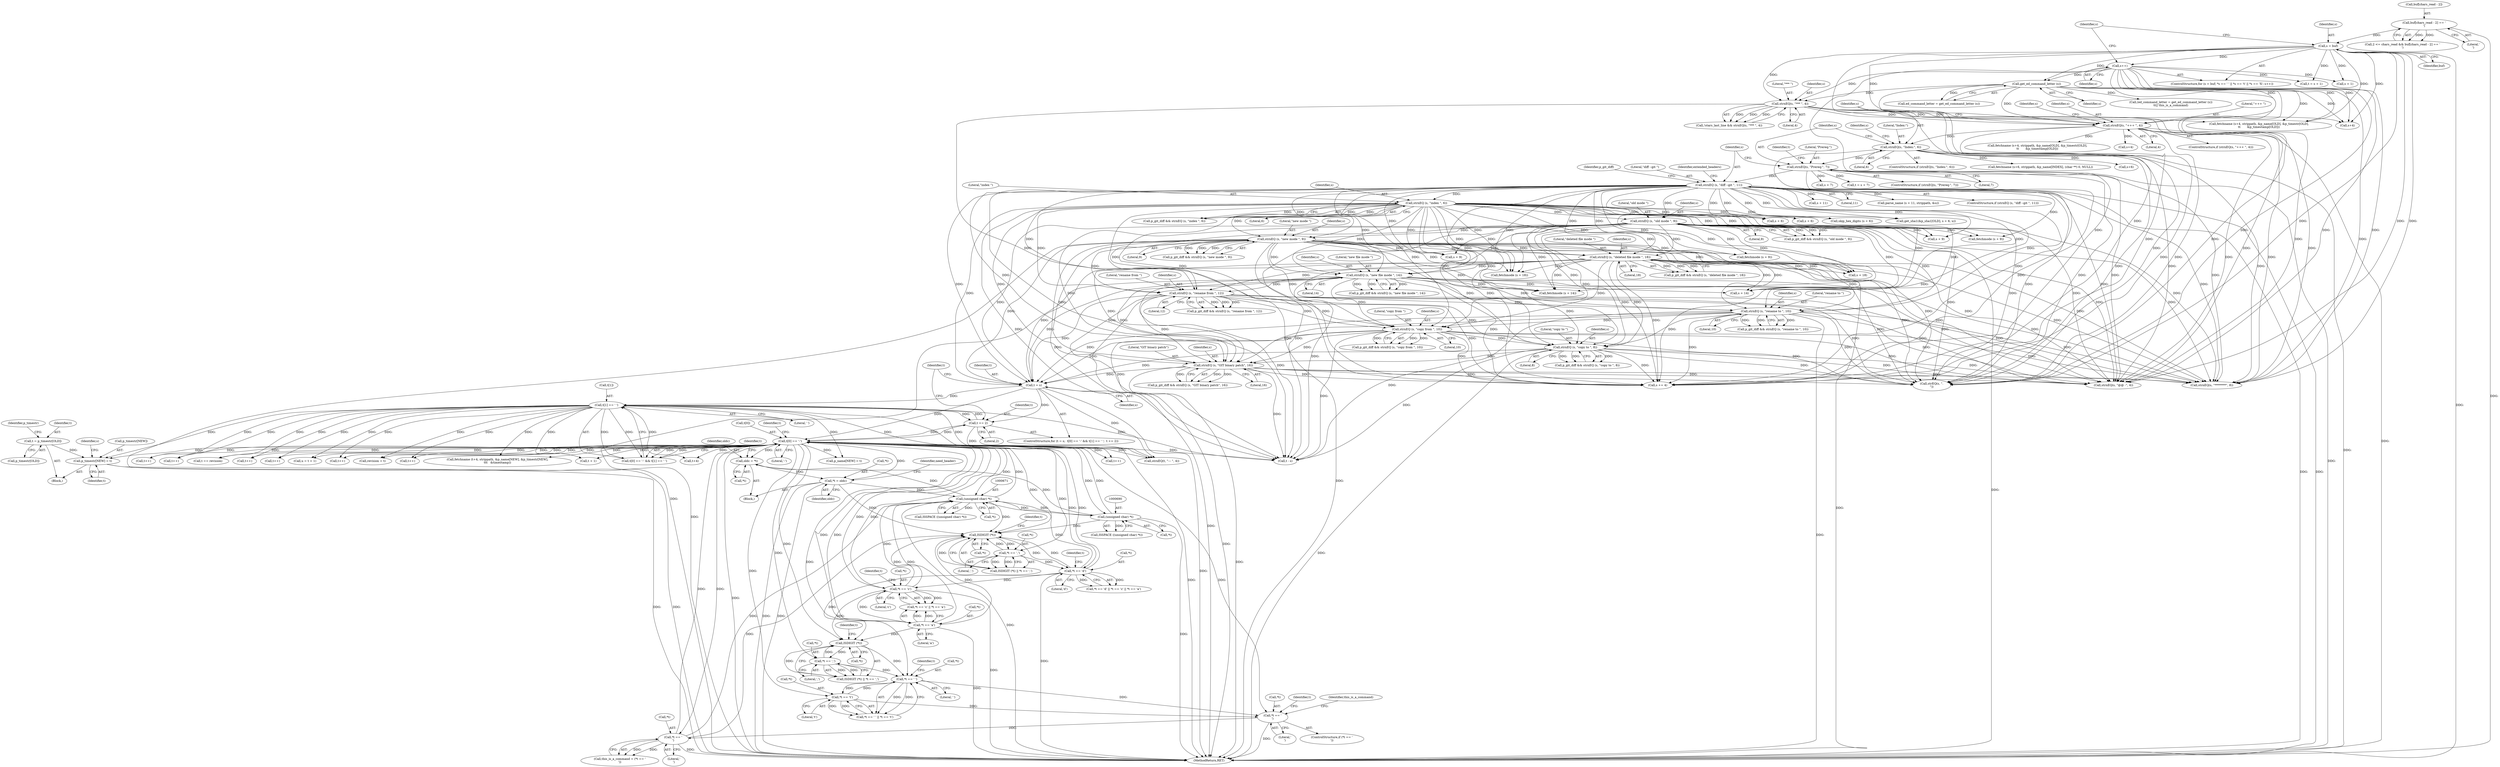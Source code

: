 digraph "0_savannah_17953b5893f7c9835f0dd2a704ba04e0371d2cbd_0@array" {
"1001288" [label="(Call,p_timestr[NEW] = t)"];
"1001276" [label="(Call,t = p_timestr[OLD])"];
"1001135" [label="(Call,t[1] == ' ')"];
"1001126" [label="(Call,t = s)"];
"1001074" [label="(Call,strnEQ (s, \"copy from \", 10))"];
"1001040" [label="(Call,strnEQ (s, \"rename from \", 12))"];
"1000747" [label="(Call,strnEQ (s, \"diff --git \", 11))"];
"1000658" [label="(Call,strnEQ(s, \"Prereq:\", 7))"];
"1000632" [label="(Call,strnEQ(s, \"Index:\", 6))"];
"1000602" [label="(Call,strnEQ(s, \"+++ \", 4))"];
"1000552" [label="(Call,get_ed_command_letter (s))"];
"1000448" [label="(Call,s++)"];
"1000431" [label="(Call,s = buf)"];
"1000423" [label="(Call,buf[chars_read - 2] == '\r')"];
"1000575" [label="(Call,strnEQ(s, \"*** \", 4))"];
"1000849" [label="(Call,strnEQ (s, \"index \", 6))"];
"1001015" [label="(Call,strnEQ (s, \"new file mode \", 14))"];
"1000990" [label="(Call,strnEQ (s, \"deleted file mode \", 18))"];
"1000970" [label="(Call,strnEQ (s, \"new mode \", 9))"];
"1000950" [label="(Call,strnEQ (s, \"old mode \", 9))"];
"1001057" [label="(Call,strnEQ (s, \"rename to \", 10))"];
"1001091" [label="(Call,strnEQ (s, \"copy to \", 8))"];
"1001108" [label="(Call,strnEQ (s, \"GIT binary patch\", 16))"];
"1001140" [label="(Call,t += 2)"];
"1001130" [label="(Call,t[0] == '-')"];
"1000741" [label="(Call,*t = oldc)"];
"1000729" [label="(Call,oldc = *t)"];
"1000670" [label="(Call,(unsigned char) *t)"];
"1000494" [label="(Call,*t == 'c')"];
"1000489" [label="(Call,*t == 'd')"];
"1000478" [label="(Call,ISDIGIT (*t))"];
"1000498" [label="(Call,*t == 'a')"];
"1000537" [label="(Call,*t == '\n')"];
"1000529" [label="(Call,*t == '\r')"];
"1000518" [label="(Call,*t == ' ')"];
"1000510" [label="(Call,*t == ',')"];
"1000507" [label="(Call,ISDIGIT (*t))"];
"1000522" [label="(Call,*t == '\t')"];
"1000481" [label="(Call,*t == ',')"];
"1000689" [label="(Call,(unsigned char) *t)"];
"1000632" [label="(Call,strnEQ(s, \"Index:\", 6))"];
"1000658" [label="(Call,strnEQ(s, \"Prereq:\", 7))"];
"1001278" [label="(Call,p_timestr[OLD])"];
"1000581" [label="(Call,s+4)"];
"1000631" [label="(ControlStructure,if (strnEQ(s, \"Index:\", 6)))"];
"1001144" [label="(Call,strnEQ(t, \"--- \", 4))"];
"1000489" [label="(Call,*t == 'd')"];
"1001141" [label="(Identifier,t)"];
"1000735" [label="(Identifier,t)"];
"1000665" [label="(Identifier,t)"];
"1000741" [label="(Call,*t = oldc)"];
"1001057" [label="(Call,strnEQ (s, \"rename to \", 10))"];
"1000577" [label="(Literal,\"*** \")"];
"1001076" [label="(Literal,\"copy from \")"];
"1000532" [label="(Literal,'\r')"];
"1000657" [label="(ControlStructure,if (strnEQ(s, \"Prereq:\", 7)))"];
"1000580" [label="(Call,fetchname (s+4, strippath, &p_name[OLD], &p_timestr[OLD],\n\t\t       &p_timestamp[OLD]))"];
"1001106" [label="(Call,p_git_diff && strnEQ (s, \"GIT binary patch\", 16))"];
"1000742" [label="(Call,*t)"];
"1001271" [label="(Call,p_name[NEW] = t)"];
"1000494" [label="(Call,*t == 'c')"];
"1000521" [label="(Literal,' ')"];
"1001110" [label="(Literal,\"GIT binary patch\")"];
"1000601" [label="(ControlStructure,if (strnEQ(s, \"+++ \", 4)))"];
"1000849" [label="(Call,strnEQ (s, \"index \", 6))"];
"1000971" [label="(Identifier,s)"];
"1000747" [label="(Call,strnEQ (s, \"diff --git \", 11))"];
"1000490" [label="(Call,*t)"];
"1000602" [label="(Call,strnEQ(s, \"+++ \", 4))"];
"1000793" [label="(Call,s + 11)"];
"1000550" [label="(Call,ed_command_letter = get_ed_command_letter (s))"];
"1000999" [label="(Call,fetchmode (s + 18))"];
"1000481" [label="(Call,*t == ',')"];
"1001092" [label="(Identifier,s)"];
"1001108" [label="(Call,strnEQ (s, \"GIT binary patch\", 16))"];
"1000972" [label="(Literal,\"new mode \")"];
"1001060" [label="(Literal,10)"];
"1000552" [label="(Call,get_ed_command_letter (s))"];
"1001016" [label="(Identifier,s)"];
"1000639" [label="(Identifier,s)"];
"1000576" [label="(Identifier,s)"];
"1000685" [label="(Call,t++)"];
"1000637" [label="(Call,fetchname (s+6, strippath, &p_name[INDEX], (char **) 0, NULL))"];
"1000750" [label="(Literal,11)"];
"1000953" [label="(Literal,9)"];
"1000609" [label="(Identifier,s)"];
"1001127" [label="(Identifier,t)"];
"1001126" [label="(Call,t = s)"];
"1000968" [label="(Call,p_git_diff && strnEQ (s, \"new mode \", 9))"];
"1001276" [label="(Call,t = p_timestr[OLD])"];
"1001288" [label="(Call,p_timestr[NEW] = t)"];
"1001136" [label="(Call,t[1])"];
"1000572" [label="(Call,!stars_last_line && strnEQ(s, \"*** \", 4))"];
"1000496" [label="(Identifier,t)"];
"1001089" [label="(Call,p_git_diff && strnEQ (s, \"copy to \", 8))"];
"1000501" [label="(Literal,'a')"];
"1000513" [label="(Literal,',')"];
"1000510" [label="(Call,*t == ',')"];
"1001283" [label="(Identifier,p_timestr)"];
"1000960" [label="(Call,s + 9)"];
"1001198" [label="(Identifier,need_header)"];
"1000530" [label="(Call,*t)"];
"1000669" [label="(Call,ISSPACE ((unsigned char) *t))"];
"1000449" [label="(Identifier,s)"];
"1000524" [label="(Identifier,t)"];
"1001156" [label="(Call,fetchname (t+4, strippath, &p_name[NEW], &p_timestr[NEW],\n\t\t\t   &timestamp))"];
"1001236" [label="(Call,strnEQ(s, \"@@ -\", 4))"];
"1001131" [label="(Call,t[0])"];
"1001132" [label="(Identifier,t)"];
"1000729" [label="(Call,oldc = *t)"];
"1001190" [label="(Call,t - s)"];
"1000698" [label="(Call,t + 1)"];
"1000792" [label="(Call,parse_name (s + 11, strippath, &u))"];
"1001125" [label="(ControlStructure,for (t = s;  t[0] == '-' && t[1] == ' ';  t += 2))"];
"1001094" [label="(Literal,8)"];
"1000748" [label="(Identifier,s)"];
"1001013" [label="(Call,p_git_diff && strnEQ (s, \"new file mode \", 14))"];
"1001075" [label="(Identifier,s)"];
"1000424" [label="(Call,buf[chars_read - 2])"];
"1000749" [label="(Literal,\"diff --git \")"];
"1001213" [label="(Call,strEQ(s, \".\n\"))"];
"1000578" [label="(Literal,4)"];
"1001093" [label="(Literal,\"copy to \")"];
"1001043" [label="(Literal,12)"];
"1000429" [label="(Literal,'\r')"];
"1001018" [label="(Literal,14)"];
"1001091" [label="(Call,strnEQ (s, \"copy to \", 8))"];
"1000499" [label="(Call,*t)"];
"1000847" [label="(Call,p_git_diff && strnEQ (s, \"index \", 6))"];
"1000553" [label="(Identifier,s)"];
"1000483" [label="(Identifier,t)"];
"1000661" [label="(Literal,7)"];
"1000534" [label="(Identifier,t)"];
"1000519" [label="(Call,*t)"];
"1000484" [label="(Literal,',')"];
"1000638" [label="(Call,s+6)"];
"1001040" [label="(Call,strnEQ (s, \"rename from \", 12))"];
"1001000" [label="(Call,s + 18)"];
"1001421" [label="(Call,strnEQ(s, \"********\", 8))"];
"1001058" [label="(Identifier,s)"];
"1001289" [label="(Call,p_timestr[NEW])"];
"1001129" [label="(Call,t[0] == '-' && t[1] == ' ')"];
"1000431" [label="(Call,s = buf)"];
"1001293" [label="(Call,s += 4)"];
"1000980" [label="(Call,s + 9)"];
"1000508" [label="(Call,*t)"];
"1001157" [label="(Call,t+4)"];
"1000479" [label="(Call,*t)"];
"1000575" [label="(Call,strnEQ(s, \"*** \", 4))"];
"1000951" [label="(Identifier,s)"];
"1001059" [label="(Literal,\"rename to \")"];
"1000948" [label="(Call,p_git_diff && strnEQ (s, \"old mode \", 9))"];
"1000672" [label="(Call,*t)"];
"1000861" [label="(Call,s + 6)"];
"1001017" [label="(Literal,\"new file mode \")"];
"1000688" [label="(Call,ISSPACE ((unsigned char) *t))"];
"1001240" [label="(Block,)"];
"1000485" [label="(Call,t++)"];
"1000991" [label="(Identifier,s)"];
"1000540" [label="(Literal,'\n')"];
"1000514" [label="(Call,t++)"];
"1000437" [label="(Identifier,s)"];
"1000727" [label="(Block,)"];
"1000731" [label="(Call,*t)"];
"1000633" [label="(Identifier,s)"];
"1001074" [label="(Call,strnEQ (s, \"copy from \", 10))"];
"1000511" [label="(Call,*t)"];
"1000898" [label="(Call,s + 6)"];
"1000691" [label="(Call,*t)"];
"1000666" [label="(Call,s + 7)"];
"1000498" [label="(Call,*t == 'a')"];
"1000979" [label="(Call,fetchmode (s + 9))"];
"1001142" [label="(Literal,2)"];
"1000973" [label="(Literal,9)"];
"1000522" [label="(Call,*t == '\t')"];
"1001038" [label="(Call,p_git_diff && strnEQ (s, \"rename from \", 12))"];
"1000720" [label="(Call,t == revision)"];
"1001294" [label="(Identifier,s)"];
"1000860" [label="(Call,skip_hex_digits (s + 6))"];
"1000419" [label="(Call,2 <= chars_read && buf[chars_read - 2] == '\r')"];
"1001134" [label="(Literal,'-')"];
"1001130" [label="(Call,t[0] == '-')"];
"1001042" [label="(Literal,\"rename from \")"];
"1001024" [label="(Call,fetchmode (s + 14))"];
"1000950" [label="(Call,strnEQ (s, \"old mode \", 9))"];
"1000689" [label="(Call,(unsigned char) *t)"];
"1000500" [label="(Identifier,t)"];
"1000959" [label="(Call,fetchmode (s + 9))"];
"1001137" [label="(Identifier,t)"];
"1000607" [label="(Call,fetchname (s+4, strippath, &p_name[OLD], &p_timestr[OLD],\n\t\t       &p_timestamp[OLD]))"];
"1000512" [label="(Identifier,t)"];
"1000526" [label="(Call,t++)"];
"1001139" [label="(Literal,' ')"];
"1000744" [label="(Identifier,oldc)"];
"1000430" [label="(ControlStructure,for (s = buf; *s == ' ' || *s == '\t' || *s == 'X'; s++))"];
"1002119" [label="(MethodReturn,RET)"];
"1001015" [label="(Call,strnEQ (s, \"new file mode \", 14))"];
"1000990" [label="(Call,strnEQ (s, \"deleted file mode \", 18))"];
"1000472" [label="(Call,t = s + 1)"];
"1000538" [label="(Call,*t)"];
"1000474" [label="(Call,s + 1)"];
"1000659" [label="(Identifier,s)"];
"1000635" [label="(Literal,6)"];
"1001109" [label="(Identifier,s)"];
"1000482" [label="(Call,*t)"];
"1000433" [label="(Identifier,buf)"];
"1000533" [label="(Call,t++)"];
"1001072" [label="(Call,p_git_diff && strnEQ (s, \"copy from \", 10))"];
"1001025" [label="(Call,s + 14)"];
"1000850" [label="(Identifier,s)"];
"1001140" [label="(Call,t += 2)"];
"1000529" [label="(Call,*t == '\r')"];
"1000549" [label="(Call,(ed_command_letter = get_ed_command_letter (s))\n\t\t|| this_is_a_command)"];
"1000992" [label="(Literal,\"deleted file mode \")"];
"1000506" [label="(Call,ISDIGIT (*t) || *t == ',')"];
"1001055" [label="(Call,p_git_diff && strnEQ (s, \"rename to \", 10))"];
"1001128" [label="(Identifier,s)"];
"1000492" [label="(Literal,'d')"];
"1000893" [label="(Call,get_sha1(&p_sha1[OLD], s + 6, u))"];
"1000696" [label="(Call,u = t + 1)"];
"1000523" [label="(Call,*t)"];
"1000993" [label="(Literal,18)"];
"1000603" [label="(Identifier,s)"];
"1000517" [label="(Call,*t == ' ' || *t == '\t')"];
"1000477" [label="(Call,ISDIGIT (*t) || *t == ',')"];
"1000670" [label="(Call,(unsigned char) *t)"];
"1000535" [label="(Call,this_is_a_command = (*t == '\n'))"];
"1000674" [label="(Call,t++)"];
"1000528" [label="(ControlStructure,if (*t == '\r'))"];
"1001111" [label="(Literal,16)"];
"1000676" [label="(Call,revision = t)"];
"1000754" [label="(Identifier,extended_headers)"];
"1000495" [label="(Call,*t)"];
"1000952" [label="(Literal,\"old mode \")"];
"1001077" [label="(Literal,10)"];
"1000537" [label="(Call,*t == '\n')"];
"1000423" [label="(Call,buf[chars_read - 2] == '\r')"];
"1000608" [label="(Call,s+4)"];
"1000518" [label="(Call,*t == ' ')"];
"1000493" [label="(Call,*t == 'c' || *t == 'a')"];
"1000536" [label="(Identifier,this_is_a_command)"];
"1000664" [label="(Call,t = s + 7)"];
"1000988" [label="(Call,p_git_diff && strnEQ (s, \"deleted file mode \", 18))"];
"1000970" [label="(Call,strnEQ (s, \"new mode \", 9))"];
"1000851" [label="(Literal,\"index \")"];
"1000488" [label="(Call,*t == 'd' || *t == 'c' || *t == 'a')"];
"1000605" [label="(Literal,4)"];
"1000497" [label="(Literal,'c')"];
"1000448" [label="(Call,s++)"];
"1000432" [label="(Identifier,s)"];
"1000730" [label="(Identifier,oldc)"];
"1001041" [label="(Identifier,s)"];
"1000852" [label="(Literal,6)"];
"1000746" [label="(ControlStructure,if (strnEQ (s, \"diff --git \", 11)))"];
"1000634" [label="(Literal,\"Index:\")"];
"1000478" [label="(Call,ISDIGIT (*t))"];
"1000848" [label="(Identifier,p_git_diff)"];
"1001277" [label="(Identifier,t)"];
"1000507" [label="(Call,ISDIGIT (*t))"];
"1000525" [label="(Literal,'\t')"];
"1000604" [label="(Literal,\"+++ \")"];
"1001135" [label="(Call,t[1] == ' ')"];
"1001292" [label="(Identifier,t)"];
"1000660" [label="(Literal,\"Prereq:\")"];
"1000504" [label="(Call,t++)"];
"1001288" -> "1001240"  [label="AST: "];
"1001288" -> "1001292"  [label="CFG: "];
"1001289" -> "1001288"  [label="AST: "];
"1001292" -> "1001288"  [label="AST: "];
"1001294" -> "1001288"  [label="CFG: "];
"1001288" -> "1002119"  [label="DDG: "];
"1001288" -> "1002119"  [label="DDG: "];
"1001276" -> "1001288"  [label="DDG: "];
"1001135" -> "1001288"  [label="DDG: "];
"1001130" -> "1001288"  [label="DDG: "];
"1001276" -> "1001240"  [label="AST: "];
"1001276" -> "1001278"  [label="CFG: "];
"1001277" -> "1001276"  [label="AST: "];
"1001278" -> "1001276"  [label="AST: "];
"1001283" -> "1001276"  [label="CFG: "];
"1001135" -> "1001129"  [label="AST: "];
"1001135" -> "1001139"  [label="CFG: "];
"1001136" -> "1001135"  [label="AST: "];
"1001139" -> "1001135"  [label="AST: "];
"1001129" -> "1001135"  [label="CFG: "];
"1001135" -> "1002119"  [label="DDG: "];
"1001135" -> "1000485"  [label="DDG: "];
"1001135" -> "1000504"  [label="DDG: "];
"1001135" -> "1000514"  [label="DDG: "];
"1001135" -> "1000526"  [label="DDG: "];
"1001135" -> "1000533"  [label="DDG: "];
"1001135" -> "1000674"  [label="DDG: "];
"1001135" -> "1000676"  [label="DDG: "];
"1001135" -> "1000685"  [label="DDG: "];
"1001135" -> "1000696"  [label="DDG: "];
"1001135" -> "1000698"  [label="DDG: "];
"1001135" -> "1000720"  [label="DDG: "];
"1001135" -> "1001129"  [label="DDG: "];
"1001135" -> "1001129"  [label="DDG: "];
"1001126" -> "1001135"  [label="DDG: "];
"1001140" -> "1001135"  [label="DDG: "];
"1001135" -> "1001140"  [label="DDG: "];
"1001135" -> "1001144"  [label="DDG: "];
"1001135" -> "1001156"  [label="DDG: "];
"1001135" -> "1001157"  [label="DDG: "];
"1001135" -> "1001190"  [label="DDG: "];
"1001135" -> "1001271"  [label="DDG: "];
"1001126" -> "1001125"  [label="AST: "];
"1001126" -> "1001128"  [label="CFG: "];
"1001127" -> "1001126"  [label="AST: "];
"1001128" -> "1001126"  [label="AST: "];
"1001132" -> "1001126"  [label="CFG: "];
"1001126" -> "1002119"  [label="DDG: "];
"1001074" -> "1001126"  [label="DDG: "];
"1001040" -> "1001126"  [label="DDG: "];
"1000747" -> "1001126"  [label="DDG: "];
"1000849" -> "1001126"  [label="DDG: "];
"1001015" -> "1001126"  [label="DDG: "];
"1000990" -> "1001126"  [label="DDG: "];
"1000970" -> "1001126"  [label="DDG: "];
"1000950" -> "1001126"  [label="DDG: "];
"1001091" -> "1001126"  [label="DDG: "];
"1001108" -> "1001126"  [label="DDG: "];
"1001057" -> "1001126"  [label="DDG: "];
"1001126" -> "1001130"  [label="DDG: "];
"1001126" -> "1001140"  [label="DDG: "];
"1001126" -> "1001144"  [label="DDG: "];
"1001074" -> "1001072"  [label="AST: "];
"1001074" -> "1001077"  [label="CFG: "];
"1001075" -> "1001074"  [label="AST: "];
"1001076" -> "1001074"  [label="AST: "];
"1001077" -> "1001074"  [label="AST: "];
"1001072" -> "1001074"  [label="CFG: "];
"1001074" -> "1002119"  [label="DDG: "];
"1001074" -> "1001072"  [label="DDG: "];
"1001074" -> "1001072"  [label="DDG: "];
"1001074" -> "1001072"  [label="DDG: "];
"1001040" -> "1001074"  [label="DDG: "];
"1000747" -> "1001074"  [label="DDG: "];
"1000849" -> "1001074"  [label="DDG: "];
"1001057" -> "1001074"  [label="DDG: "];
"1001015" -> "1001074"  [label="DDG: "];
"1000990" -> "1001074"  [label="DDG: "];
"1000970" -> "1001074"  [label="DDG: "];
"1000950" -> "1001074"  [label="DDG: "];
"1001074" -> "1001091"  [label="DDG: "];
"1001074" -> "1001108"  [label="DDG: "];
"1001074" -> "1001190"  [label="DDG: "];
"1001074" -> "1001213"  [label="DDG: "];
"1001074" -> "1001236"  [label="DDG: "];
"1001074" -> "1001293"  [label="DDG: "];
"1001074" -> "1001421"  [label="DDG: "];
"1001040" -> "1001038"  [label="AST: "];
"1001040" -> "1001043"  [label="CFG: "];
"1001041" -> "1001040"  [label="AST: "];
"1001042" -> "1001040"  [label="AST: "];
"1001043" -> "1001040"  [label="AST: "];
"1001038" -> "1001040"  [label="CFG: "];
"1001040" -> "1002119"  [label="DDG: "];
"1001040" -> "1001038"  [label="DDG: "];
"1001040" -> "1001038"  [label="DDG: "];
"1001040" -> "1001038"  [label="DDG: "];
"1000747" -> "1001040"  [label="DDG: "];
"1000849" -> "1001040"  [label="DDG: "];
"1001015" -> "1001040"  [label="DDG: "];
"1000990" -> "1001040"  [label="DDG: "];
"1000970" -> "1001040"  [label="DDG: "];
"1000950" -> "1001040"  [label="DDG: "];
"1001040" -> "1001057"  [label="DDG: "];
"1001040" -> "1001091"  [label="DDG: "];
"1001040" -> "1001108"  [label="DDG: "];
"1001040" -> "1001190"  [label="DDG: "];
"1001040" -> "1001213"  [label="DDG: "];
"1001040" -> "1001236"  [label="DDG: "];
"1001040" -> "1001293"  [label="DDG: "];
"1001040" -> "1001421"  [label="DDG: "];
"1000747" -> "1000746"  [label="AST: "];
"1000747" -> "1000750"  [label="CFG: "];
"1000748" -> "1000747"  [label="AST: "];
"1000749" -> "1000747"  [label="AST: "];
"1000750" -> "1000747"  [label="AST: "];
"1000754" -> "1000747"  [label="CFG: "];
"1000848" -> "1000747"  [label="CFG: "];
"1000747" -> "1002119"  [label="DDG: "];
"1000747" -> "1002119"  [label="DDG: "];
"1000658" -> "1000747"  [label="DDG: "];
"1000747" -> "1000792"  [label="DDG: "];
"1000747" -> "1000793"  [label="DDG: "];
"1000747" -> "1000849"  [label="DDG: "];
"1000747" -> "1000860"  [label="DDG: "];
"1000747" -> "1000861"  [label="DDG: "];
"1000747" -> "1000893"  [label="DDG: "];
"1000747" -> "1000898"  [label="DDG: "];
"1000747" -> "1000950"  [label="DDG: "];
"1000747" -> "1000959"  [label="DDG: "];
"1000747" -> "1000960"  [label="DDG: "];
"1000747" -> "1000970"  [label="DDG: "];
"1000747" -> "1000979"  [label="DDG: "];
"1000747" -> "1000980"  [label="DDG: "];
"1000747" -> "1000990"  [label="DDG: "];
"1000747" -> "1000999"  [label="DDG: "];
"1000747" -> "1001000"  [label="DDG: "];
"1000747" -> "1001015"  [label="DDG: "];
"1000747" -> "1001024"  [label="DDG: "];
"1000747" -> "1001025"  [label="DDG: "];
"1000747" -> "1001057"  [label="DDG: "];
"1000747" -> "1001091"  [label="DDG: "];
"1000747" -> "1001108"  [label="DDG: "];
"1000747" -> "1001190"  [label="DDG: "];
"1000747" -> "1001213"  [label="DDG: "];
"1000747" -> "1001236"  [label="DDG: "];
"1000747" -> "1001293"  [label="DDG: "];
"1000747" -> "1001421"  [label="DDG: "];
"1000658" -> "1000657"  [label="AST: "];
"1000658" -> "1000661"  [label="CFG: "];
"1000659" -> "1000658"  [label="AST: "];
"1000660" -> "1000658"  [label="AST: "];
"1000661" -> "1000658"  [label="AST: "];
"1000665" -> "1000658"  [label="CFG: "];
"1000748" -> "1000658"  [label="CFG: "];
"1000658" -> "1002119"  [label="DDG: "];
"1000632" -> "1000658"  [label="DDG: "];
"1000658" -> "1000664"  [label="DDG: "];
"1000658" -> "1000666"  [label="DDG: "];
"1000658" -> "1001213"  [label="DDG: "];
"1000658" -> "1001236"  [label="DDG: "];
"1000658" -> "1001293"  [label="DDG: "];
"1000658" -> "1001421"  [label="DDG: "];
"1000632" -> "1000631"  [label="AST: "];
"1000632" -> "1000635"  [label="CFG: "];
"1000633" -> "1000632"  [label="AST: "];
"1000634" -> "1000632"  [label="AST: "];
"1000635" -> "1000632"  [label="AST: "];
"1000639" -> "1000632"  [label="CFG: "];
"1000659" -> "1000632"  [label="CFG: "];
"1000632" -> "1002119"  [label="DDG: "];
"1000602" -> "1000632"  [label="DDG: "];
"1000632" -> "1000637"  [label="DDG: "];
"1000632" -> "1000638"  [label="DDG: "];
"1000632" -> "1001213"  [label="DDG: "];
"1000632" -> "1001236"  [label="DDG: "];
"1000632" -> "1001293"  [label="DDG: "];
"1000632" -> "1001421"  [label="DDG: "];
"1000602" -> "1000601"  [label="AST: "];
"1000602" -> "1000605"  [label="CFG: "];
"1000603" -> "1000602"  [label="AST: "];
"1000604" -> "1000602"  [label="AST: "];
"1000605" -> "1000602"  [label="AST: "];
"1000609" -> "1000602"  [label="CFG: "];
"1000633" -> "1000602"  [label="CFG: "];
"1000602" -> "1002119"  [label="DDG: "];
"1000552" -> "1000602"  [label="DDG: "];
"1000448" -> "1000602"  [label="DDG: "];
"1000575" -> "1000602"  [label="DDG: "];
"1000431" -> "1000602"  [label="DDG: "];
"1000602" -> "1000607"  [label="DDG: "];
"1000602" -> "1000608"  [label="DDG: "];
"1000602" -> "1001213"  [label="DDG: "];
"1000602" -> "1001236"  [label="DDG: "];
"1000602" -> "1001293"  [label="DDG: "];
"1000602" -> "1001421"  [label="DDG: "];
"1000552" -> "1000550"  [label="AST: "];
"1000552" -> "1000553"  [label="CFG: "];
"1000553" -> "1000552"  [label="AST: "];
"1000550" -> "1000552"  [label="CFG: "];
"1000552" -> "1000549"  [label="DDG: "];
"1000552" -> "1000550"  [label="DDG: "];
"1000448" -> "1000552"  [label="DDG: "];
"1000431" -> "1000552"  [label="DDG: "];
"1000552" -> "1000575"  [label="DDG: "];
"1000552" -> "1000580"  [label="DDG: "];
"1000552" -> "1000581"  [label="DDG: "];
"1000552" -> "1001213"  [label="DDG: "];
"1000552" -> "1001236"  [label="DDG: "];
"1000552" -> "1001293"  [label="DDG: "];
"1000552" -> "1001421"  [label="DDG: "];
"1000448" -> "1000430"  [label="AST: "];
"1000448" -> "1000449"  [label="CFG: "];
"1000449" -> "1000448"  [label="AST: "];
"1000437" -> "1000448"  [label="CFG: "];
"1000431" -> "1000448"  [label="DDG: "];
"1000448" -> "1000472"  [label="DDG: "];
"1000448" -> "1000474"  [label="DDG: "];
"1000448" -> "1000575"  [label="DDG: "];
"1000448" -> "1000580"  [label="DDG: "];
"1000448" -> "1000581"  [label="DDG: "];
"1000448" -> "1001213"  [label="DDG: "];
"1000448" -> "1001236"  [label="DDG: "];
"1000448" -> "1001293"  [label="DDG: "];
"1000448" -> "1001421"  [label="DDG: "];
"1000431" -> "1000430"  [label="AST: "];
"1000431" -> "1000433"  [label="CFG: "];
"1000432" -> "1000431"  [label="AST: "];
"1000433" -> "1000431"  [label="AST: "];
"1000437" -> "1000431"  [label="CFG: "];
"1000431" -> "1002119"  [label="DDG: "];
"1000423" -> "1000431"  [label="DDG: "];
"1000431" -> "1000472"  [label="DDG: "];
"1000431" -> "1000474"  [label="DDG: "];
"1000431" -> "1000575"  [label="DDG: "];
"1000431" -> "1000580"  [label="DDG: "];
"1000431" -> "1000581"  [label="DDG: "];
"1000431" -> "1001213"  [label="DDG: "];
"1000431" -> "1001236"  [label="DDG: "];
"1000431" -> "1001293"  [label="DDG: "];
"1000431" -> "1001421"  [label="DDG: "];
"1000423" -> "1000419"  [label="AST: "];
"1000423" -> "1000429"  [label="CFG: "];
"1000424" -> "1000423"  [label="AST: "];
"1000429" -> "1000423"  [label="AST: "];
"1000419" -> "1000423"  [label="CFG: "];
"1000423" -> "1002119"  [label="DDG: "];
"1000423" -> "1000419"  [label="DDG: "];
"1000423" -> "1000419"  [label="DDG: "];
"1000575" -> "1000572"  [label="AST: "];
"1000575" -> "1000578"  [label="CFG: "];
"1000576" -> "1000575"  [label="AST: "];
"1000577" -> "1000575"  [label="AST: "];
"1000578" -> "1000575"  [label="AST: "];
"1000572" -> "1000575"  [label="CFG: "];
"1000575" -> "1000572"  [label="DDG: "];
"1000575" -> "1000572"  [label="DDG: "];
"1000575" -> "1000572"  [label="DDG: "];
"1000575" -> "1000580"  [label="DDG: "];
"1000575" -> "1000581"  [label="DDG: "];
"1000575" -> "1001213"  [label="DDG: "];
"1000575" -> "1001236"  [label="DDG: "];
"1000575" -> "1001293"  [label="DDG: "];
"1000575" -> "1001421"  [label="DDG: "];
"1000849" -> "1000847"  [label="AST: "];
"1000849" -> "1000852"  [label="CFG: "];
"1000850" -> "1000849"  [label="AST: "];
"1000851" -> "1000849"  [label="AST: "];
"1000852" -> "1000849"  [label="AST: "];
"1000847" -> "1000849"  [label="CFG: "];
"1000849" -> "1002119"  [label="DDG: "];
"1000849" -> "1000847"  [label="DDG: "];
"1000849" -> "1000847"  [label="DDG: "];
"1000849" -> "1000847"  [label="DDG: "];
"1000849" -> "1000860"  [label="DDG: "];
"1000849" -> "1000861"  [label="DDG: "];
"1000849" -> "1000893"  [label="DDG: "];
"1000849" -> "1000898"  [label="DDG: "];
"1000849" -> "1000950"  [label="DDG: "];
"1000849" -> "1000959"  [label="DDG: "];
"1000849" -> "1000960"  [label="DDG: "];
"1000849" -> "1000970"  [label="DDG: "];
"1000849" -> "1000979"  [label="DDG: "];
"1000849" -> "1000980"  [label="DDG: "];
"1000849" -> "1000990"  [label="DDG: "];
"1000849" -> "1000999"  [label="DDG: "];
"1000849" -> "1001000"  [label="DDG: "];
"1000849" -> "1001015"  [label="DDG: "];
"1000849" -> "1001024"  [label="DDG: "];
"1000849" -> "1001025"  [label="DDG: "];
"1000849" -> "1001057"  [label="DDG: "];
"1000849" -> "1001091"  [label="DDG: "];
"1000849" -> "1001108"  [label="DDG: "];
"1000849" -> "1001190"  [label="DDG: "];
"1000849" -> "1001213"  [label="DDG: "];
"1000849" -> "1001236"  [label="DDG: "];
"1000849" -> "1001293"  [label="DDG: "];
"1000849" -> "1001421"  [label="DDG: "];
"1001015" -> "1001013"  [label="AST: "];
"1001015" -> "1001018"  [label="CFG: "];
"1001016" -> "1001015"  [label="AST: "];
"1001017" -> "1001015"  [label="AST: "];
"1001018" -> "1001015"  [label="AST: "];
"1001013" -> "1001015"  [label="CFG: "];
"1001015" -> "1002119"  [label="DDG: "];
"1001015" -> "1001013"  [label="DDG: "];
"1001015" -> "1001013"  [label="DDG: "];
"1001015" -> "1001013"  [label="DDG: "];
"1000990" -> "1001015"  [label="DDG: "];
"1000970" -> "1001015"  [label="DDG: "];
"1000950" -> "1001015"  [label="DDG: "];
"1001015" -> "1001024"  [label="DDG: "];
"1001015" -> "1001025"  [label="DDG: "];
"1001015" -> "1001057"  [label="DDG: "];
"1001015" -> "1001091"  [label="DDG: "];
"1001015" -> "1001108"  [label="DDG: "];
"1001015" -> "1001190"  [label="DDG: "];
"1001015" -> "1001213"  [label="DDG: "];
"1001015" -> "1001236"  [label="DDG: "];
"1001015" -> "1001293"  [label="DDG: "];
"1001015" -> "1001421"  [label="DDG: "];
"1000990" -> "1000988"  [label="AST: "];
"1000990" -> "1000993"  [label="CFG: "];
"1000991" -> "1000990"  [label="AST: "];
"1000992" -> "1000990"  [label="AST: "];
"1000993" -> "1000990"  [label="AST: "];
"1000988" -> "1000990"  [label="CFG: "];
"1000990" -> "1002119"  [label="DDG: "];
"1000990" -> "1000988"  [label="DDG: "];
"1000990" -> "1000988"  [label="DDG: "];
"1000990" -> "1000988"  [label="DDG: "];
"1000970" -> "1000990"  [label="DDG: "];
"1000950" -> "1000990"  [label="DDG: "];
"1000990" -> "1000999"  [label="DDG: "];
"1000990" -> "1001000"  [label="DDG: "];
"1000990" -> "1001024"  [label="DDG: "];
"1000990" -> "1001025"  [label="DDG: "];
"1000990" -> "1001057"  [label="DDG: "];
"1000990" -> "1001091"  [label="DDG: "];
"1000990" -> "1001108"  [label="DDG: "];
"1000990" -> "1001190"  [label="DDG: "];
"1000990" -> "1001213"  [label="DDG: "];
"1000990" -> "1001236"  [label="DDG: "];
"1000990" -> "1001293"  [label="DDG: "];
"1000990" -> "1001421"  [label="DDG: "];
"1000970" -> "1000968"  [label="AST: "];
"1000970" -> "1000973"  [label="CFG: "];
"1000971" -> "1000970"  [label="AST: "];
"1000972" -> "1000970"  [label="AST: "];
"1000973" -> "1000970"  [label="AST: "];
"1000968" -> "1000970"  [label="CFG: "];
"1000970" -> "1002119"  [label="DDG: "];
"1000970" -> "1000968"  [label="DDG: "];
"1000970" -> "1000968"  [label="DDG: "];
"1000970" -> "1000968"  [label="DDG: "];
"1000950" -> "1000970"  [label="DDG: "];
"1000970" -> "1000979"  [label="DDG: "];
"1000970" -> "1000980"  [label="DDG: "];
"1000970" -> "1000999"  [label="DDG: "];
"1000970" -> "1001000"  [label="DDG: "];
"1000970" -> "1001024"  [label="DDG: "];
"1000970" -> "1001025"  [label="DDG: "];
"1000970" -> "1001057"  [label="DDG: "];
"1000970" -> "1001091"  [label="DDG: "];
"1000970" -> "1001108"  [label="DDG: "];
"1000970" -> "1001190"  [label="DDG: "];
"1000970" -> "1001213"  [label="DDG: "];
"1000970" -> "1001236"  [label="DDG: "];
"1000970" -> "1001293"  [label="DDG: "];
"1000970" -> "1001421"  [label="DDG: "];
"1000950" -> "1000948"  [label="AST: "];
"1000950" -> "1000953"  [label="CFG: "];
"1000951" -> "1000950"  [label="AST: "];
"1000952" -> "1000950"  [label="AST: "];
"1000953" -> "1000950"  [label="AST: "];
"1000948" -> "1000950"  [label="CFG: "];
"1000950" -> "1002119"  [label="DDG: "];
"1000950" -> "1000948"  [label="DDG: "];
"1000950" -> "1000948"  [label="DDG: "];
"1000950" -> "1000948"  [label="DDG: "];
"1000950" -> "1000959"  [label="DDG: "];
"1000950" -> "1000960"  [label="DDG: "];
"1000950" -> "1000979"  [label="DDG: "];
"1000950" -> "1000980"  [label="DDG: "];
"1000950" -> "1000999"  [label="DDG: "];
"1000950" -> "1001000"  [label="DDG: "];
"1000950" -> "1001024"  [label="DDG: "];
"1000950" -> "1001025"  [label="DDG: "];
"1000950" -> "1001057"  [label="DDG: "];
"1000950" -> "1001091"  [label="DDG: "];
"1000950" -> "1001108"  [label="DDG: "];
"1000950" -> "1001190"  [label="DDG: "];
"1000950" -> "1001213"  [label="DDG: "];
"1000950" -> "1001236"  [label="DDG: "];
"1000950" -> "1001293"  [label="DDG: "];
"1000950" -> "1001421"  [label="DDG: "];
"1001057" -> "1001055"  [label="AST: "];
"1001057" -> "1001060"  [label="CFG: "];
"1001058" -> "1001057"  [label="AST: "];
"1001059" -> "1001057"  [label="AST: "];
"1001060" -> "1001057"  [label="AST: "];
"1001055" -> "1001057"  [label="CFG: "];
"1001057" -> "1002119"  [label="DDG: "];
"1001057" -> "1001055"  [label="DDG: "];
"1001057" -> "1001055"  [label="DDG: "];
"1001057" -> "1001055"  [label="DDG: "];
"1001057" -> "1001091"  [label="DDG: "];
"1001057" -> "1001108"  [label="DDG: "];
"1001057" -> "1001190"  [label="DDG: "];
"1001057" -> "1001213"  [label="DDG: "];
"1001057" -> "1001236"  [label="DDG: "];
"1001057" -> "1001293"  [label="DDG: "];
"1001057" -> "1001421"  [label="DDG: "];
"1001091" -> "1001089"  [label="AST: "];
"1001091" -> "1001094"  [label="CFG: "];
"1001092" -> "1001091"  [label="AST: "];
"1001093" -> "1001091"  [label="AST: "];
"1001094" -> "1001091"  [label="AST: "];
"1001089" -> "1001091"  [label="CFG: "];
"1001091" -> "1002119"  [label="DDG: "];
"1001091" -> "1001089"  [label="DDG: "];
"1001091" -> "1001089"  [label="DDG: "];
"1001091" -> "1001089"  [label="DDG: "];
"1001091" -> "1001108"  [label="DDG: "];
"1001091" -> "1001190"  [label="DDG: "];
"1001091" -> "1001213"  [label="DDG: "];
"1001091" -> "1001236"  [label="DDG: "];
"1001091" -> "1001293"  [label="DDG: "];
"1001091" -> "1001421"  [label="DDG: "];
"1001108" -> "1001106"  [label="AST: "];
"1001108" -> "1001111"  [label="CFG: "];
"1001109" -> "1001108"  [label="AST: "];
"1001110" -> "1001108"  [label="AST: "];
"1001111" -> "1001108"  [label="AST: "];
"1001106" -> "1001108"  [label="CFG: "];
"1001108" -> "1002119"  [label="DDG: "];
"1001108" -> "1001106"  [label="DDG: "];
"1001108" -> "1001106"  [label="DDG: "];
"1001108" -> "1001106"  [label="DDG: "];
"1001108" -> "1001190"  [label="DDG: "];
"1001108" -> "1001213"  [label="DDG: "];
"1001108" -> "1001236"  [label="DDG: "];
"1001108" -> "1001293"  [label="DDG: "];
"1001108" -> "1001421"  [label="DDG: "];
"1001140" -> "1001125"  [label="AST: "];
"1001140" -> "1001142"  [label="CFG: "];
"1001141" -> "1001140"  [label="AST: "];
"1001142" -> "1001140"  [label="AST: "];
"1001132" -> "1001140"  [label="CFG: "];
"1001140" -> "1001130"  [label="DDG: "];
"1001130" -> "1001140"  [label="DDG: "];
"1001140" -> "1001144"  [label="DDG: "];
"1001130" -> "1001129"  [label="AST: "];
"1001130" -> "1001134"  [label="CFG: "];
"1001131" -> "1001130"  [label="AST: "];
"1001134" -> "1001130"  [label="AST: "];
"1001137" -> "1001130"  [label="CFG: "];
"1001129" -> "1001130"  [label="CFG: "];
"1001130" -> "1002119"  [label="DDG: "];
"1001130" -> "1000478"  [label="DDG: "];
"1001130" -> "1000481"  [label="DDG: "];
"1001130" -> "1000485"  [label="DDG: "];
"1001130" -> "1000489"  [label="DDG: "];
"1001130" -> "1000494"  [label="DDG: "];
"1001130" -> "1000498"  [label="DDG: "];
"1001130" -> "1000504"  [label="DDG: "];
"1001130" -> "1000507"  [label="DDG: "];
"1001130" -> "1000510"  [label="DDG: "];
"1001130" -> "1000514"  [label="DDG: "];
"1001130" -> "1000518"  [label="DDG: "];
"1001130" -> "1000522"  [label="DDG: "];
"1001130" -> "1000526"  [label="DDG: "];
"1001130" -> "1000529"  [label="DDG: "];
"1001130" -> "1000533"  [label="DDG: "];
"1001130" -> "1000537"  [label="DDG: "];
"1001130" -> "1000670"  [label="DDG: "];
"1001130" -> "1000674"  [label="DDG: "];
"1001130" -> "1000676"  [label="DDG: "];
"1001130" -> "1000685"  [label="DDG: "];
"1001130" -> "1000689"  [label="DDG: "];
"1001130" -> "1000696"  [label="DDG: "];
"1001130" -> "1000698"  [label="DDG: "];
"1001130" -> "1000720"  [label="DDG: "];
"1001130" -> "1000729"  [label="DDG: "];
"1001130" -> "1001129"  [label="DDG: "];
"1001130" -> "1001129"  [label="DDG: "];
"1000741" -> "1001130"  [label="DDG: "];
"1000670" -> "1001130"  [label="DDG: "];
"1000494" -> "1001130"  [label="DDG: "];
"1000498" -> "1001130"  [label="DDG: "];
"1000489" -> "1001130"  [label="DDG: "];
"1000537" -> "1001130"  [label="DDG: "];
"1000689" -> "1001130"  [label="DDG: "];
"1001130" -> "1001144"  [label="DDG: "];
"1001130" -> "1001156"  [label="DDG: "];
"1001130" -> "1001157"  [label="DDG: "];
"1001130" -> "1001190"  [label="DDG: "];
"1001130" -> "1001271"  [label="DDG: "];
"1000741" -> "1000727"  [label="AST: "];
"1000741" -> "1000744"  [label="CFG: "];
"1000742" -> "1000741"  [label="AST: "];
"1000744" -> "1000741"  [label="AST: "];
"1001198" -> "1000741"  [label="CFG: "];
"1000741" -> "1002119"  [label="DDG: "];
"1000741" -> "1002119"  [label="DDG: "];
"1000741" -> "1000478"  [label="DDG: "];
"1000741" -> "1000670"  [label="DDG: "];
"1000729" -> "1000741"  [label="DDG: "];
"1000729" -> "1000727"  [label="AST: "];
"1000729" -> "1000731"  [label="CFG: "];
"1000730" -> "1000729"  [label="AST: "];
"1000731" -> "1000729"  [label="AST: "];
"1000735" -> "1000729"  [label="CFG: "];
"1000670" -> "1000729"  [label="DDG: "];
"1000689" -> "1000729"  [label="DDG: "];
"1000670" -> "1000669"  [label="AST: "];
"1000670" -> "1000672"  [label="CFG: "];
"1000671" -> "1000670"  [label="AST: "];
"1000672" -> "1000670"  [label="AST: "];
"1000669" -> "1000670"  [label="CFG: "];
"1000670" -> "1002119"  [label="DDG: "];
"1000670" -> "1000478"  [label="DDG: "];
"1000670" -> "1000669"  [label="DDG: "];
"1000494" -> "1000670"  [label="DDG: "];
"1000498" -> "1000670"  [label="DDG: "];
"1000489" -> "1000670"  [label="DDG: "];
"1000537" -> "1000670"  [label="DDG: "];
"1000689" -> "1000670"  [label="DDG: "];
"1000670" -> "1000689"  [label="DDG: "];
"1000494" -> "1000493"  [label="AST: "];
"1000494" -> "1000497"  [label="CFG: "];
"1000495" -> "1000494"  [label="AST: "];
"1000497" -> "1000494"  [label="AST: "];
"1000500" -> "1000494"  [label="CFG: "];
"1000493" -> "1000494"  [label="CFG: "];
"1000494" -> "1002119"  [label="DDG: "];
"1000494" -> "1000478"  [label="DDG: "];
"1000494" -> "1000493"  [label="DDG: "];
"1000494" -> "1000493"  [label="DDG: "];
"1000489" -> "1000494"  [label="DDG: "];
"1000494" -> "1000498"  [label="DDG: "];
"1000494" -> "1000507"  [label="DDG: "];
"1000489" -> "1000488"  [label="AST: "];
"1000489" -> "1000492"  [label="CFG: "];
"1000490" -> "1000489"  [label="AST: "];
"1000492" -> "1000489"  [label="AST: "];
"1000496" -> "1000489"  [label="CFG: "];
"1000488" -> "1000489"  [label="CFG: "];
"1000489" -> "1002119"  [label="DDG: "];
"1000489" -> "1000478"  [label="DDG: "];
"1000489" -> "1000488"  [label="DDG: "];
"1000489" -> "1000488"  [label="DDG: "];
"1000478" -> "1000489"  [label="DDG: "];
"1000481" -> "1000489"  [label="DDG: "];
"1000489" -> "1000507"  [label="DDG: "];
"1000478" -> "1000477"  [label="AST: "];
"1000478" -> "1000479"  [label="CFG: "];
"1000479" -> "1000478"  [label="AST: "];
"1000483" -> "1000478"  [label="CFG: "];
"1000477" -> "1000478"  [label="CFG: "];
"1000478" -> "1000477"  [label="DDG: "];
"1000498" -> "1000478"  [label="DDG: "];
"1000537" -> "1000478"  [label="DDG: "];
"1000481" -> "1000478"  [label="DDG: "];
"1000689" -> "1000478"  [label="DDG: "];
"1000478" -> "1000481"  [label="DDG: "];
"1000498" -> "1000493"  [label="AST: "];
"1000498" -> "1000501"  [label="CFG: "];
"1000499" -> "1000498"  [label="AST: "];
"1000501" -> "1000498"  [label="AST: "];
"1000493" -> "1000498"  [label="CFG: "];
"1000498" -> "1002119"  [label="DDG: "];
"1000498" -> "1000493"  [label="DDG: "];
"1000498" -> "1000493"  [label="DDG: "];
"1000498" -> "1000507"  [label="DDG: "];
"1000537" -> "1000535"  [label="AST: "];
"1000537" -> "1000540"  [label="CFG: "];
"1000538" -> "1000537"  [label="AST: "];
"1000540" -> "1000537"  [label="AST: "];
"1000535" -> "1000537"  [label="CFG: "];
"1000537" -> "1002119"  [label="DDG: "];
"1000537" -> "1000535"  [label="DDG: "];
"1000537" -> "1000535"  [label="DDG: "];
"1000529" -> "1000537"  [label="DDG: "];
"1000529" -> "1000528"  [label="AST: "];
"1000529" -> "1000532"  [label="CFG: "];
"1000530" -> "1000529"  [label="AST: "];
"1000532" -> "1000529"  [label="AST: "];
"1000534" -> "1000529"  [label="CFG: "];
"1000536" -> "1000529"  [label="CFG: "];
"1000529" -> "1002119"  [label="DDG: "];
"1000518" -> "1000529"  [label="DDG: "];
"1000522" -> "1000529"  [label="DDG: "];
"1000518" -> "1000517"  [label="AST: "];
"1000518" -> "1000521"  [label="CFG: "];
"1000519" -> "1000518"  [label="AST: "];
"1000521" -> "1000518"  [label="AST: "];
"1000524" -> "1000518"  [label="CFG: "];
"1000517" -> "1000518"  [label="CFG: "];
"1000518" -> "1000517"  [label="DDG: "];
"1000518" -> "1000517"  [label="DDG: "];
"1000510" -> "1000518"  [label="DDG: "];
"1000522" -> "1000518"  [label="DDG: "];
"1000507" -> "1000518"  [label="DDG: "];
"1000518" -> "1000522"  [label="DDG: "];
"1000510" -> "1000506"  [label="AST: "];
"1000510" -> "1000513"  [label="CFG: "];
"1000511" -> "1000510"  [label="AST: "];
"1000513" -> "1000510"  [label="AST: "];
"1000506" -> "1000510"  [label="CFG: "];
"1000510" -> "1000507"  [label="DDG: "];
"1000510" -> "1000506"  [label="DDG: "];
"1000510" -> "1000506"  [label="DDG: "];
"1000507" -> "1000510"  [label="DDG: "];
"1000507" -> "1000506"  [label="AST: "];
"1000507" -> "1000508"  [label="CFG: "];
"1000508" -> "1000507"  [label="AST: "];
"1000512" -> "1000507"  [label="CFG: "];
"1000506" -> "1000507"  [label="CFG: "];
"1000507" -> "1000506"  [label="DDG: "];
"1000522" -> "1000517"  [label="AST: "];
"1000522" -> "1000525"  [label="CFG: "];
"1000523" -> "1000522"  [label="AST: "];
"1000525" -> "1000522"  [label="AST: "];
"1000517" -> "1000522"  [label="CFG: "];
"1000522" -> "1000517"  [label="DDG: "];
"1000522" -> "1000517"  [label="DDG: "];
"1000481" -> "1000477"  [label="AST: "];
"1000481" -> "1000484"  [label="CFG: "];
"1000482" -> "1000481"  [label="AST: "];
"1000484" -> "1000481"  [label="AST: "];
"1000477" -> "1000481"  [label="CFG: "];
"1000481" -> "1000477"  [label="DDG: "];
"1000481" -> "1000477"  [label="DDG: "];
"1000689" -> "1000688"  [label="AST: "];
"1000689" -> "1000691"  [label="CFG: "];
"1000690" -> "1000689"  [label="AST: "];
"1000691" -> "1000689"  [label="AST: "];
"1000688" -> "1000689"  [label="CFG: "];
"1000689" -> "1002119"  [label="DDG: "];
"1000689" -> "1000688"  [label="DDG: "];
}
